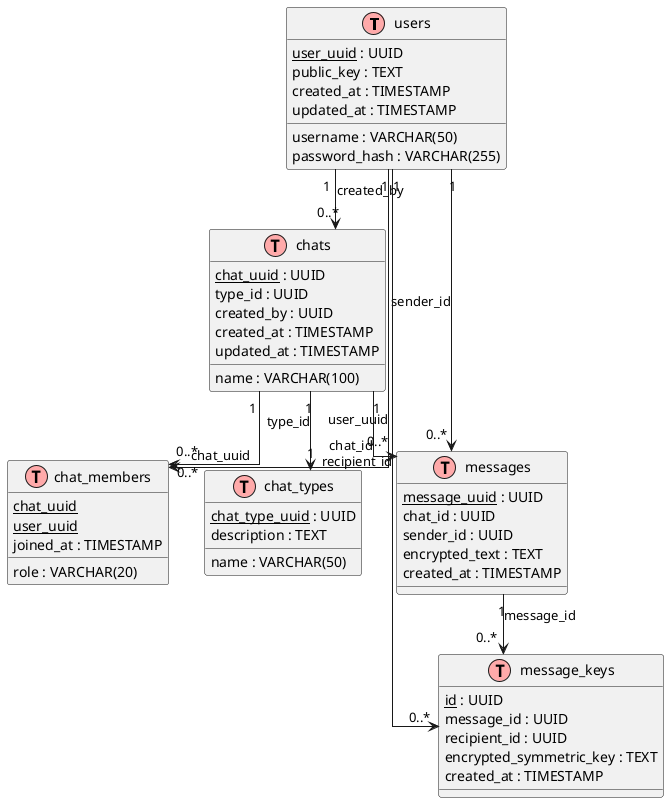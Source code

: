 @startuml
!define table(x) class x << (T,#FFAAAA) >>

skinparam linetype ortho

table(users) {
    <u>user_uuid</u> : UUID
    username : VARCHAR(50)
    password_hash : VARCHAR(255)
    public_key : TEXT
    created_at : TIMESTAMP
    updated_at : TIMESTAMP
}

table(chat_types) {
    <u>chat_type_uuid</u> : UUID
    name : VARCHAR(50)
    description : TEXT
}

table(chats) {
    <u>chat_uuid</u> : UUID
    name : VARCHAR(100)
    type_id : UUID
    created_by : UUID
    created_at : TIMESTAMP
    updated_at : TIMESTAMP
}

table(chat_members) {
    <u>chat_uuid</u>
    <u>user_uuid</u>
    role : VARCHAR(20)
    joined_at : TIMESTAMP
}

table(messages) {
    <u>message_uuid</u> : UUID
    chat_id : UUID
    sender_id : UUID
    encrypted_text : TEXT
    created_at : TIMESTAMP    
}

table(message_keys) {
    <u>id</u> : UUID
    message_id : UUID
    recipient_id : UUID
    encrypted_symmetric_key : TEXT
    created_at : TIMESTAMP
}

' Связи
users "1" -down-> "0..*" chats : created_by
users "1" -down-> "0..*" chat_members : user_uuid
users "1" -down-> "0..*" messages : sender_id
users "1" -down-> "0..*" message_keys : recipient_id

chats "1" -down-> "0..*" chat_members : chat_uuid
chats "1" -down-> "0..*" messages : chat_id
chats "1" -down-> "1" chat_types : type_id

messages "1" -down-> "0..*" message_keys : message_id

@enduml
